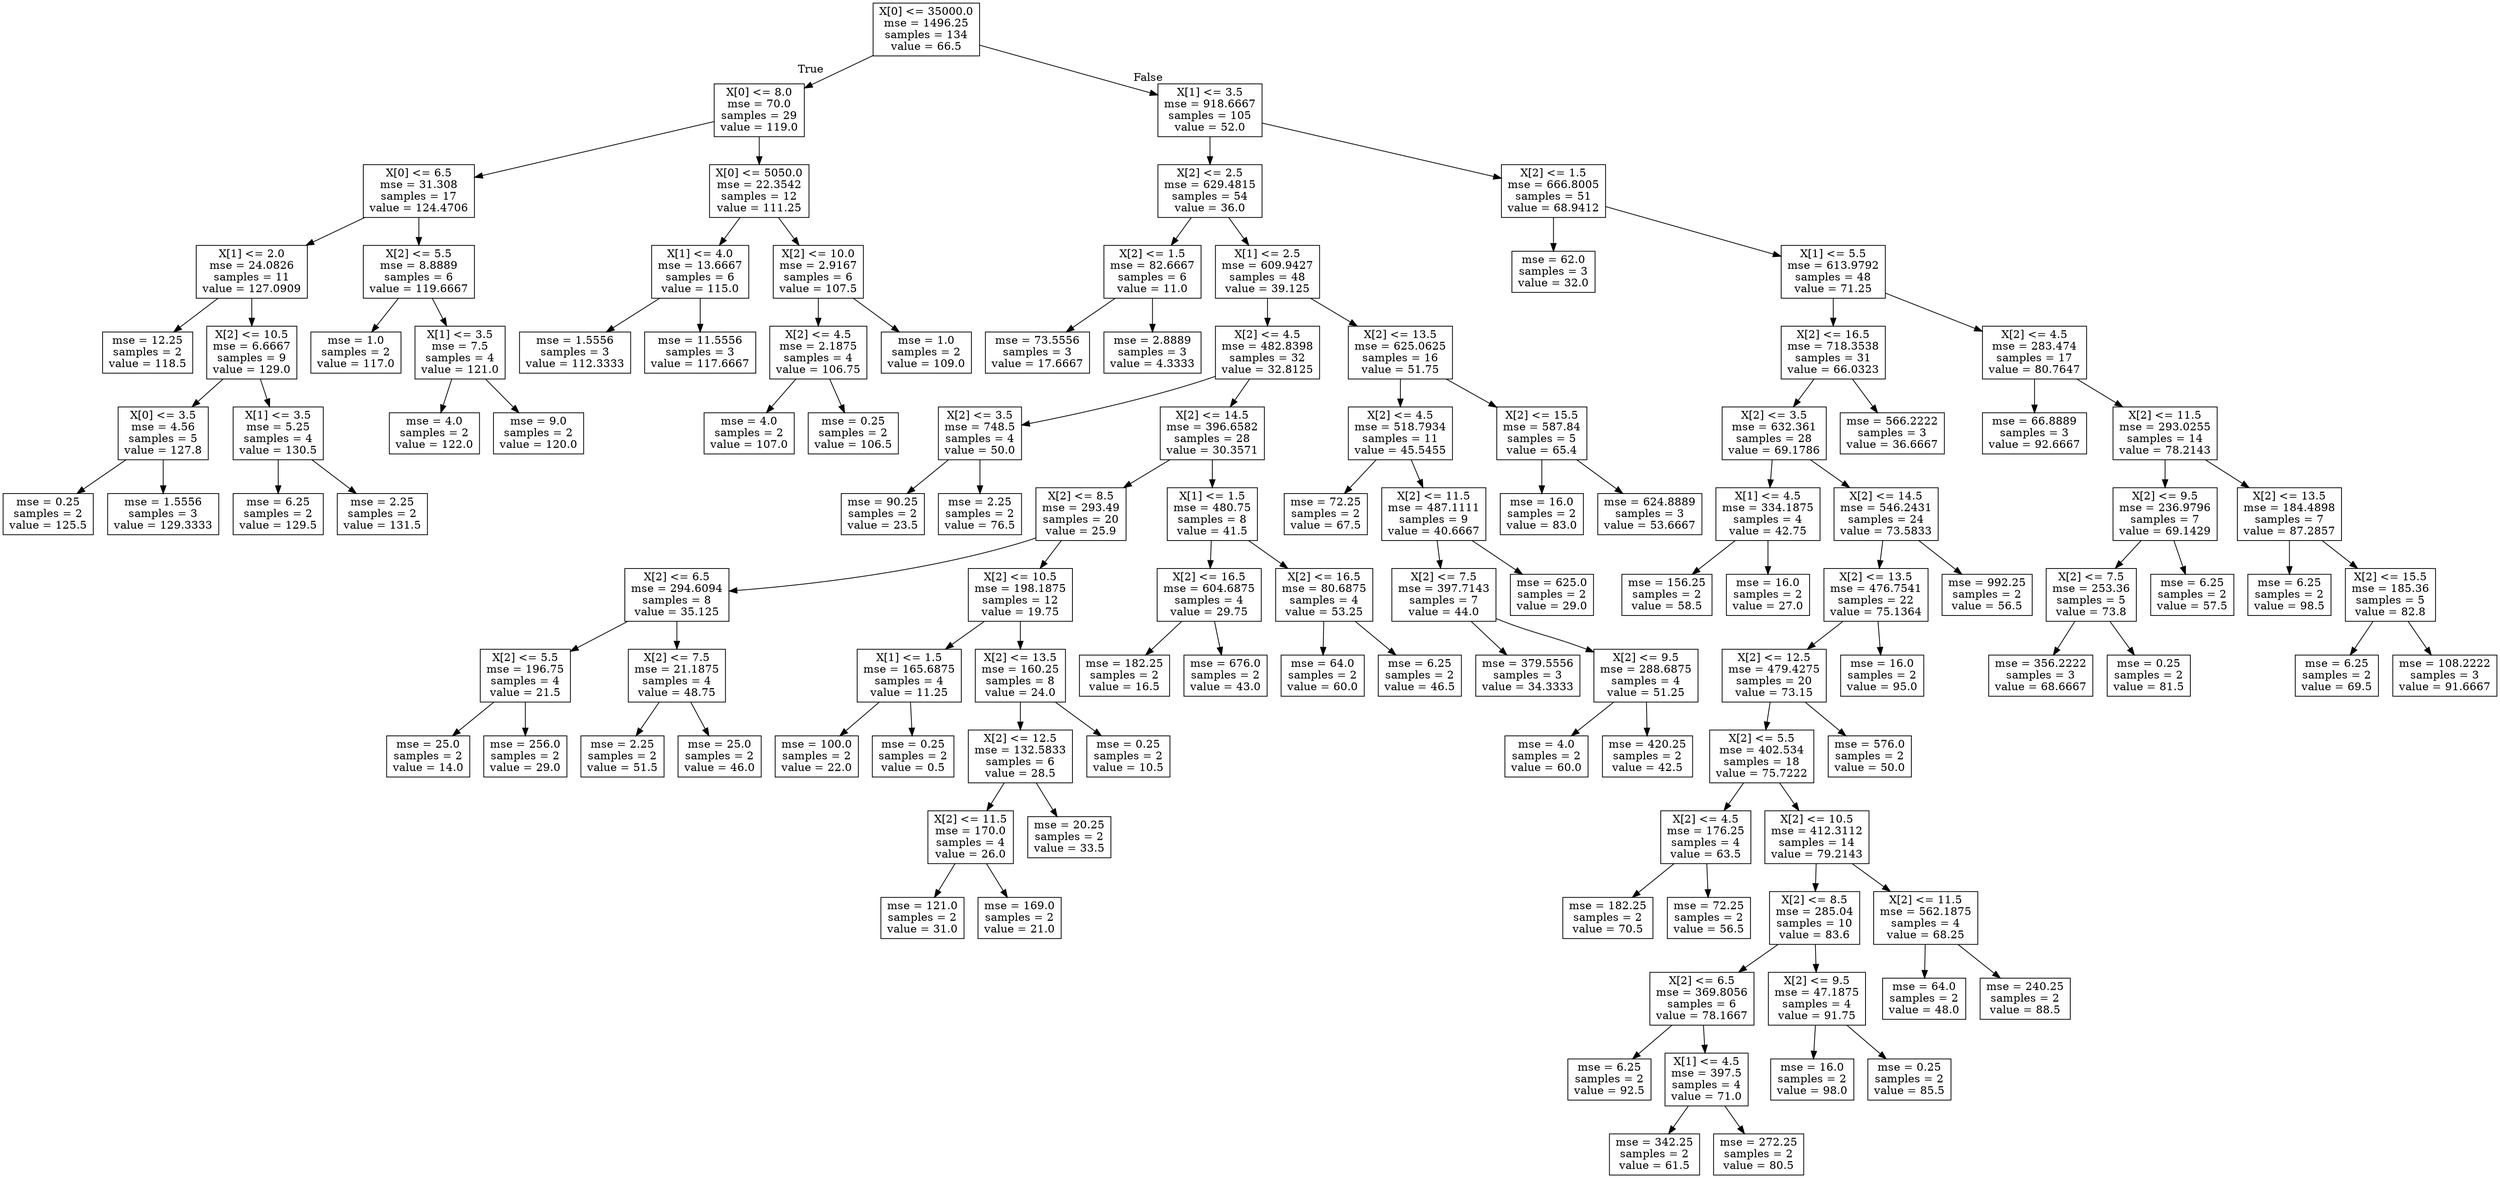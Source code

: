digraph Tree {
node [shape=box] ;
0 [label="X[0] <= 35000.0\nmse = 1496.25\nsamples = 134\nvalue = 66.5"] ;
1 [label="X[0] <= 8.0\nmse = 70.0\nsamples = 29\nvalue = 119.0"] ;
0 -> 1 [labeldistance=2.5, labelangle=45, headlabel="True"] ;
2 [label="X[0] <= 6.5\nmse = 31.308\nsamples = 17\nvalue = 124.4706"] ;
1 -> 2 ;
3 [label="X[1] <= 2.0\nmse = 24.0826\nsamples = 11\nvalue = 127.0909"] ;
2 -> 3 ;
4 [label="mse = 12.25\nsamples = 2\nvalue = 118.5"] ;
3 -> 4 ;
5 [label="X[2] <= 10.5\nmse = 6.6667\nsamples = 9\nvalue = 129.0"] ;
3 -> 5 ;
6 [label="X[0] <= 3.5\nmse = 4.56\nsamples = 5\nvalue = 127.8"] ;
5 -> 6 ;
7 [label="mse = 0.25\nsamples = 2\nvalue = 125.5"] ;
6 -> 7 ;
8 [label="mse = 1.5556\nsamples = 3\nvalue = 129.3333"] ;
6 -> 8 ;
9 [label="X[1] <= 3.5\nmse = 5.25\nsamples = 4\nvalue = 130.5"] ;
5 -> 9 ;
10 [label="mse = 6.25\nsamples = 2\nvalue = 129.5"] ;
9 -> 10 ;
11 [label="mse = 2.25\nsamples = 2\nvalue = 131.5"] ;
9 -> 11 ;
12 [label="X[2] <= 5.5\nmse = 8.8889\nsamples = 6\nvalue = 119.6667"] ;
2 -> 12 ;
13 [label="mse = 1.0\nsamples = 2\nvalue = 117.0"] ;
12 -> 13 ;
14 [label="X[1] <= 3.5\nmse = 7.5\nsamples = 4\nvalue = 121.0"] ;
12 -> 14 ;
15 [label="mse = 4.0\nsamples = 2\nvalue = 122.0"] ;
14 -> 15 ;
16 [label="mse = 9.0\nsamples = 2\nvalue = 120.0"] ;
14 -> 16 ;
17 [label="X[0] <= 5050.0\nmse = 22.3542\nsamples = 12\nvalue = 111.25"] ;
1 -> 17 ;
18 [label="X[1] <= 4.0\nmse = 13.6667\nsamples = 6\nvalue = 115.0"] ;
17 -> 18 ;
19 [label="mse = 1.5556\nsamples = 3\nvalue = 112.3333"] ;
18 -> 19 ;
20 [label="mse = 11.5556\nsamples = 3\nvalue = 117.6667"] ;
18 -> 20 ;
21 [label="X[2] <= 10.0\nmse = 2.9167\nsamples = 6\nvalue = 107.5"] ;
17 -> 21 ;
22 [label="X[2] <= 4.5\nmse = 2.1875\nsamples = 4\nvalue = 106.75"] ;
21 -> 22 ;
23 [label="mse = 4.0\nsamples = 2\nvalue = 107.0"] ;
22 -> 23 ;
24 [label="mse = 0.25\nsamples = 2\nvalue = 106.5"] ;
22 -> 24 ;
25 [label="mse = 1.0\nsamples = 2\nvalue = 109.0"] ;
21 -> 25 ;
26 [label="X[1] <= 3.5\nmse = 918.6667\nsamples = 105\nvalue = 52.0"] ;
0 -> 26 [labeldistance=2.5, labelangle=-45, headlabel="False"] ;
27 [label="X[2] <= 2.5\nmse = 629.4815\nsamples = 54\nvalue = 36.0"] ;
26 -> 27 ;
28 [label="X[2] <= 1.5\nmse = 82.6667\nsamples = 6\nvalue = 11.0"] ;
27 -> 28 ;
29 [label="mse = 73.5556\nsamples = 3\nvalue = 17.6667"] ;
28 -> 29 ;
30 [label="mse = 2.8889\nsamples = 3\nvalue = 4.3333"] ;
28 -> 30 ;
31 [label="X[1] <= 2.5\nmse = 609.9427\nsamples = 48\nvalue = 39.125"] ;
27 -> 31 ;
32 [label="X[2] <= 4.5\nmse = 482.8398\nsamples = 32\nvalue = 32.8125"] ;
31 -> 32 ;
33 [label="X[2] <= 3.5\nmse = 748.5\nsamples = 4\nvalue = 50.0"] ;
32 -> 33 ;
34 [label="mse = 90.25\nsamples = 2\nvalue = 23.5"] ;
33 -> 34 ;
35 [label="mse = 2.25\nsamples = 2\nvalue = 76.5"] ;
33 -> 35 ;
36 [label="X[2] <= 14.5\nmse = 396.6582\nsamples = 28\nvalue = 30.3571"] ;
32 -> 36 ;
37 [label="X[2] <= 8.5\nmse = 293.49\nsamples = 20\nvalue = 25.9"] ;
36 -> 37 ;
38 [label="X[2] <= 6.5\nmse = 294.6094\nsamples = 8\nvalue = 35.125"] ;
37 -> 38 ;
39 [label="X[2] <= 5.5\nmse = 196.75\nsamples = 4\nvalue = 21.5"] ;
38 -> 39 ;
40 [label="mse = 25.0\nsamples = 2\nvalue = 14.0"] ;
39 -> 40 ;
41 [label="mse = 256.0\nsamples = 2\nvalue = 29.0"] ;
39 -> 41 ;
42 [label="X[2] <= 7.5\nmse = 21.1875\nsamples = 4\nvalue = 48.75"] ;
38 -> 42 ;
43 [label="mse = 2.25\nsamples = 2\nvalue = 51.5"] ;
42 -> 43 ;
44 [label="mse = 25.0\nsamples = 2\nvalue = 46.0"] ;
42 -> 44 ;
45 [label="X[2] <= 10.5\nmse = 198.1875\nsamples = 12\nvalue = 19.75"] ;
37 -> 45 ;
46 [label="X[1] <= 1.5\nmse = 165.6875\nsamples = 4\nvalue = 11.25"] ;
45 -> 46 ;
47 [label="mse = 100.0\nsamples = 2\nvalue = 22.0"] ;
46 -> 47 ;
48 [label="mse = 0.25\nsamples = 2\nvalue = 0.5"] ;
46 -> 48 ;
49 [label="X[2] <= 13.5\nmse = 160.25\nsamples = 8\nvalue = 24.0"] ;
45 -> 49 ;
50 [label="X[2] <= 12.5\nmse = 132.5833\nsamples = 6\nvalue = 28.5"] ;
49 -> 50 ;
51 [label="X[2] <= 11.5\nmse = 170.0\nsamples = 4\nvalue = 26.0"] ;
50 -> 51 ;
52 [label="mse = 121.0\nsamples = 2\nvalue = 31.0"] ;
51 -> 52 ;
53 [label="mse = 169.0\nsamples = 2\nvalue = 21.0"] ;
51 -> 53 ;
54 [label="mse = 20.25\nsamples = 2\nvalue = 33.5"] ;
50 -> 54 ;
55 [label="mse = 0.25\nsamples = 2\nvalue = 10.5"] ;
49 -> 55 ;
56 [label="X[1] <= 1.5\nmse = 480.75\nsamples = 8\nvalue = 41.5"] ;
36 -> 56 ;
57 [label="X[2] <= 16.5\nmse = 604.6875\nsamples = 4\nvalue = 29.75"] ;
56 -> 57 ;
58 [label="mse = 182.25\nsamples = 2\nvalue = 16.5"] ;
57 -> 58 ;
59 [label="mse = 676.0\nsamples = 2\nvalue = 43.0"] ;
57 -> 59 ;
60 [label="X[2] <= 16.5\nmse = 80.6875\nsamples = 4\nvalue = 53.25"] ;
56 -> 60 ;
61 [label="mse = 64.0\nsamples = 2\nvalue = 60.0"] ;
60 -> 61 ;
62 [label="mse = 6.25\nsamples = 2\nvalue = 46.5"] ;
60 -> 62 ;
63 [label="X[2] <= 13.5\nmse = 625.0625\nsamples = 16\nvalue = 51.75"] ;
31 -> 63 ;
64 [label="X[2] <= 4.5\nmse = 518.7934\nsamples = 11\nvalue = 45.5455"] ;
63 -> 64 ;
65 [label="mse = 72.25\nsamples = 2\nvalue = 67.5"] ;
64 -> 65 ;
66 [label="X[2] <= 11.5\nmse = 487.1111\nsamples = 9\nvalue = 40.6667"] ;
64 -> 66 ;
67 [label="X[2] <= 7.5\nmse = 397.7143\nsamples = 7\nvalue = 44.0"] ;
66 -> 67 ;
68 [label="mse = 379.5556\nsamples = 3\nvalue = 34.3333"] ;
67 -> 68 ;
69 [label="X[2] <= 9.5\nmse = 288.6875\nsamples = 4\nvalue = 51.25"] ;
67 -> 69 ;
70 [label="mse = 4.0\nsamples = 2\nvalue = 60.0"] ;
69 -> 70 ;
71 [label="mse = 420.25\nsamples = 2\nvalue = 42.5"] ;
69 -> 71 ;
72 [label="mse = 625.0\nsamples = 2\nvalue = 29.0"] ;
66 -> 72 ;
73 [label="X[2] <= 15.5\nmse = 587.84\nsamples = 5\nvalue = 65.4"] ;
63 -> 73 ;
74 [label="mse = 16.0\nsamples = 2\nvalue = 83.0"] ;
73 -> 74 ;
75 [label="mse = 624.8889\nsamples = 3\nvalue = 53.6667"] ;
73 -> 75 ;
76 [label="X[2] <= 1.5\nmse = 666.8005\nsamples = 51\nvalue = 68.9412"] ;
26 -> 76 ;
77 [label="mse = 62.0\nsamples = 3\nvalue = 32.0"] ;
76 -> 77 ;
78 [label="X[1] <= 5.5\nmse = 613.9792\nsamples = 48\nvalue = 71.25"] ;
76 -> 78 ;
79 [label="X[2] <= 16.5\nmse = 718.3538\nsamples = 31\nvalue = 66.0323"] ;
78 -> 79 ;
80 [label="X[2] <= 3.5\nmse = 632.361\nsamples = 28\nvalue = 69.1786"] ;
79 -> 80 ;
81 [label="X[1] <= 4.5\nmse = 334.1875\nsamples = 4\nvalue = 42.75"] ;
80 -> 81 ;
82 [label="mse = 156.25\nsamples = 2\nvalue = 58.5"] ;
81 -> 82 ;
83 [label="mse = 16.0\nsamples = 2\nvalue = 27.0"] ;
81 -> 83 ;
84 [label="X[2] <= 14.5\nmse = 546.2431\nsamples = 24\nvalue = 73.5833"] ;
80 -> 84 ;
85 [label="X[2] <= 13.5\nmse = 476.7541\nsamples = 22\nvalue = 75.1364"] ;
84 -> 85 ;
86 [label="X[2] <= 12.5\nmse = 479.4275\nsamples = 20\nvalue = 73.15"] ;
85 -> 86 ;
87 [label="X[2] <= 5.5\nmse = 402.534\nsamples = 18\nvalue = 75.7222"] ;
86 -> 87 ;
88 [label="X[2] <= 4.5\nmse = 176.25\nsamples = 4\nvalue = 63.5"] ;
87 -> 88 ;
89 [label="mse = 182.25\nsamples = 2\nvalue = 70.5"] ;
88 -> 89 ;
90 [label="mse = 72.25\nsamples = 2\nvalue = 56.5"] ;
88 -> 90 ;
91 [label="X[2] <= 10.5\nmse = 412.3112\nsamples = 14\nvalue = 79.2143"] ;
87 -> 91 ;
92 [label="X[2] <= 8.5\nmse = 285.04\nsamples = 10\nvalue = 83.6"] ;
91 -> 92 ;
93 [label="X[2] <= 6.5\nmse = 369.8056\nsamples = 6\nvalue = 78.1667"] ;
92 -> 93 ;
94 [label="mse = 6.25\nsamples = 2\nvalue = 92.5"] ;
93 -> 94 ;
95 [label="X[1] <= 4.5\nmse = 397.5\nsamples = 4\nvalue = 71.0"] ;
93 -> 95 ;
96 [label="mse = 342.25\nsamples = 2\nvalue = 61.5"] ;
95 -> 96 ;
97 [label="mse = 272.25\nsamples = 2\nvalue = 80.5"] ;
95 -> 97 ;
98 [label="X[2] <= 9.5\nmse = 47.1875\nsamples = 4\nvalue = 91.75"] ;
92 -> 98 ;
99 [label="mse = 16.0\nsamples = 2\nvalue = 98.0"] ;
98 -> 99 ;
100 [label="mse = 0.25\nsamples = 2\nvalue = 85.5"] ;
98 -> 100 ;
101 [label="X[2] <= 11.5\nmse = 562.1875\nsamples = 4\nvalue = 68.25"] ;
91 -> 101 ;
102 [label="mse = 64.0\nsamples = 2\nvalue = 48.0"] ;
101 -> 102 ;
103 [label="mse = 240.25\nsamples = 2\nvalue = 88.5"] ;
101 -> 103 ;
104 [label="mse = 576.0\nsamples = 2\nvalue = 50.0"] ;
86 -> 104 ;
105 [label="mse = 16.0\nsamples = 2\nvalue = 95.0"] ;
85 -> 105 ;
106 [label="mse = 992.25\nsamples = 2\nvalue = 56.5"] ;
84 -> 106 ;
107 [label="mse = 566.2222\nsamples = 3\nvalue = 36.6667"] ;
79 -> 107 ;
108 [label="X[2] <= 4.5\nmse = 283.474\nsamples = 17\nvalue = 80.7647"] ;
78 -> 108 ;
109 [label="mse = 66.8889\nsamples = 3\nvalue = 92.6667"] ;
108 -> 109 ;
110 [label="X[2] <= 11.5\nmse = 293.0255\nsamples = 14\nvalue = 78.2143"] ;
108 -> 110 ;
111 [label="X[2] <= 9.5\nmse = 236.9796\nsamples = 7\nvalue = 69.1429"] ;
110 -> 111 ;
112 [label="X[2] <= 7.5\nmse = 253.36\nsamples = 5\nvalue = 73.8"] ;
111 -> 112 ;
113 [label="mse = 356.2222\nsamples = 3\nvalue = 68.6667"] ;
112 -> 113 ;
114 [label="mse = 0.25\nsamples = 2\nvalue = 81.5"] ;
112 -> 114 ;
115 [label="mse = 6.25\nsamples = 2\nvalue = 57.5"] ;
111 -> 115 ;
116 [label="X[2] <= 13.5\nmse = 184.4898\nsamples = 7\nvalue = 87.2857"] ;
110 -> 116 ;
117 [label="mse = 6.25\nsamples = 2\nvalue = 98.5"] ;
116 -> 117 ;
118 [label="X[2] <= 15.5\nmse = 185.36\nsamples = 5\nvalue = 82.8"] ;
116 -> 118 ;
119 [label="mse = 6.25\nsamples = 2\nvalue = 69.5"] ;
118 -> 119 ;
120 [label="mse = 108.2222\nsamples = 3\nvalue = 91.6667"] ;
118 -> 120 ;
}